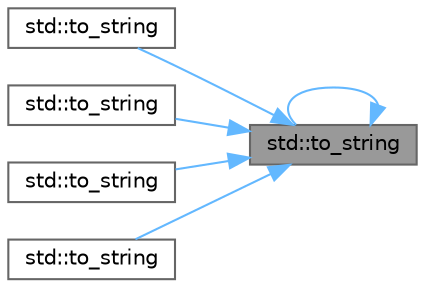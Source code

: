 digraph "std::to_string"
{
 // LATEX_PDF_SIZE
  bgcolor="transparent";
  edge [fontname=Helvetica,fontsize=10,labelfontname=Helvetica,labelfontsize=10];
  node [fontname=Helvetica,fontsize=10,shape=box,height=0.2,width=0.4];
  rankdir="RL";
  Node1 [id="Node000001",label="std::to_string",height=0.2,width=0.4,color="gray40", fillcolor="grey60", style="filled", fontcolor="black",tooltip="EBootModeを文字列に変換する"];
  Node1 -> Node1 [id="edge1_Node000001_Node000001",dir="back",color="steelblue1",style="solid",tooltip=" "];
  Node1 -> Node2 [id="edge2_Node000001_Node000002",dir="back",color="steelblue1",style="solid",tooltip=" "];
  Node2 [id="Node000002",label="std::to_string",height=0.2,width=0.4,color="grey40", fillcolor="white", style="filled",URL="$discrete__leg__pos_8h.html#a221b9d1276d4b61b672d5d369bf715e1",tooltip="DiscreteLegPosを文字列に変換する   enumを文字列に変換するため，std::to_string()をオーバーロードする．   DiscreteLegPosの値が増えたらここも増やす必要..."];
  Node1 -> Node3 [id="edge3_Node000001_Node000003",dir="back",color="steelblue1",style="solid",tooltip=" "];
  Node3 [id="Node000003",label="std::to_string",height=0.2,width=0.4,color="grey40", fillcolor="white", style="filled",URL="$simulation__result__recorder_8h.html#a9694c2addd1b4add885a36e0a55eddd6",tooltip="ESimulationResult型を文字列に変換する関数"];
  Node1 -> Node4 [id="edge4_Node000001_Node000004",dir="back",color="steelblue1",style="solid",tooltip=" "];
  Node4 [id="Node000004",label="std::to_string",height=0.2,width=0.4,color="grey40", fillcolor="white", style="filled",URL="$hexapod__next__move_8h.html#a3cdd6c7569da7f767fd34461a43705d7",tooltip="ロボットの動作を文字列に変換する．"];
  Node1 -> Node5 [id="edge5_Node000001_Node000005",dir="back",color="steelblue1",style="solid",tooltip=" "];
  Node5 [id="Node000005",label="std::to_string",height=0.2,width=0.4,color="grey40", fillcolor="white", style="filled",URL="$output__detail_8h.html#a51f349f06347d5d50a819964e86ff504",tooltip="OutputDetailを文字列に変換する   例えば，kSystemを渡すと\"System\"を返す．   メンテが大変，良い実装plz"];
}
